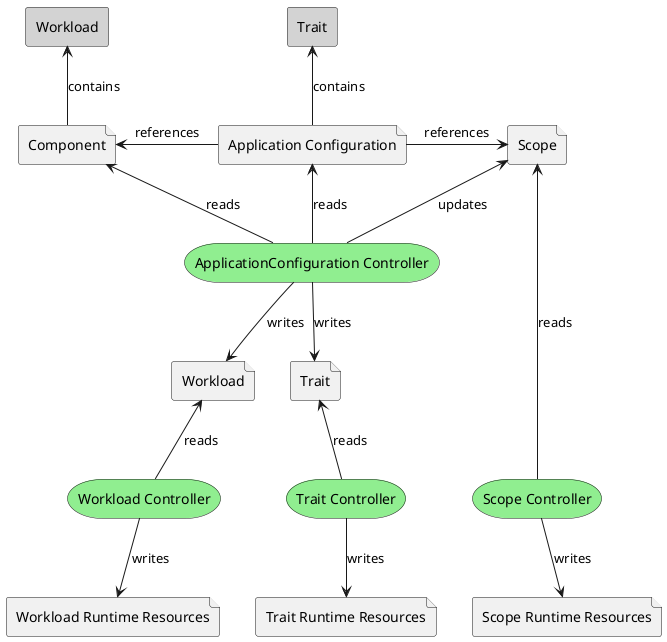 @startuml
' Copyright (c) 2020, 2021, Oracle and/or its affiliates.
' Licensed under the Universal Permissive License v 1.0 as shown at https://oss.oracle.com/licenses/upl.

rectangle "Workload" as w #lightgrey
rectangle "Trait" as t #lightgrey
file "Component" as c
file "Application Configuration" as a
file "Scope" as s
file "Workload" as wi
file "Trait" as ti
file "Workload Runtime Resources" as wr
file "Trait Runtime Resources" as tr
file "Scope Runtime Resources" as sr

'Using storage for the oval shape
storage "ApplicationConfiguration Controller" as ac #lightgreen

storage "Workload Controller" as wc #lightgreen
storage "Trait Controller" as tc #lightgreen
storage "Scope Controller" as sc #lightgreen

c -u-> w: contains
a -u-> t: contains

a -l-> c: references
a -r-> s: references

ac -u-> a: reads
ac -u-> c: reads
ac -d-> wi: writes
ac -d-> ti: writes
ac -u-> s: updates

wc -u-> wi: reads
wc -d-> wr: writes

tc -u-> ti: reads
tc -d-> tr: writes

sc -u-> s: reads
sc -d-> sr: writes

'Hidden lines to adjust layout
wi -[hidden]r- ti
tc -[hidden]r- sc

@enduml